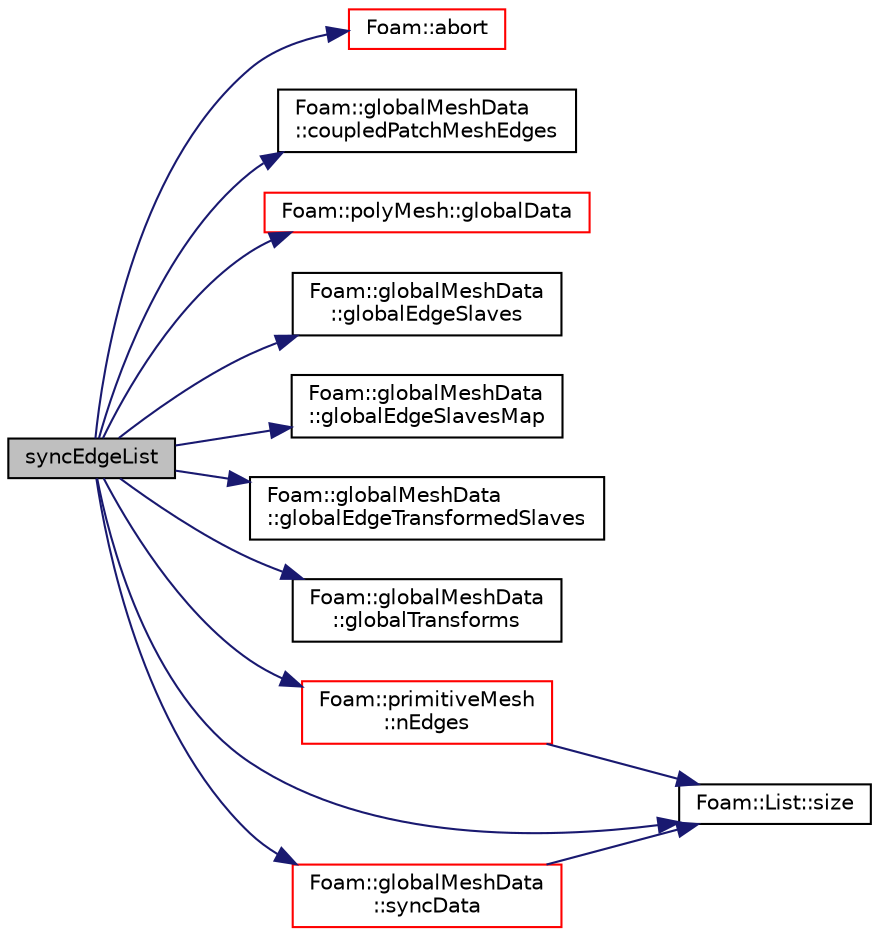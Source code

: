 digraph "syncEdgeList"
{
  bgcolor="transparent";
  edge [fontname="Helvetica",fontsize="10",labelfontname="Helvetica",labelfontsize="10"];
  node [fontname="Helvetica",fontsize="10",shape=record];
  rankdir="LR";
  Node1 [label="syncEdgeList",height=0.2,width=0.4,color="black", fillcolor="grey75", style="filled", fontcolor="black"];
  Node1 -> Node2 [color="midnightblue",fontsize="10",style="solid",fontname="Helvetica"];
  Node2 [label="Foam::abort",height=0.2,width=0.4,color="red",URL="$a10725.html#a447107a607d03e417307c203fa5fb44b"];
  Node1 -> Node3 [color="midnightblue",fontsize="10",style="solid",fontname="Helvetica"];
  Node3 [label="Foam::globalMeshData\l::coupledPatchMeshEdges",height=0.2,width=0.4,color="black",URL="$a00933.html#a206c91a48fcb2446ebdd2216f199441f",tooltip="Return map from coupledPatch edges to mesh edges. "];
  Node1 -> Node4 [color="midnightblue",fontsize="10",style="solid",fontname="Helvetica"];
  Node4 [label="Foam::polyMesh::globalData",height=0.2,width=0.4,color="red",URL="$a01916.html#ad152d9d2d71b7bb6ab77c5ef580cb8ee",tooltip="Return parallel info. "];
  Node1 -> Node5 [color="midnightblue",fontsize="10",style="solid",fontname="Helvetica"];
  Node5 [label="Foam::globalMeshData\l::globalEdgeSlaves",height=0.2,width=0.4,color="black",URL="$a00933.html#a2fe434058aaa65022a8f6784f9c20cfa"];
  Node1 -> Node6 [color="midnightblue",fontsize="10",style="solid",fontname="Helvetica"];
  Node6 [label="Foam::globalMeshData\l::globalEdgeSlavesMap",height=0.2,width=0.4,color="black",URL="$a00933.html#a067b1361a138e9d2c68277599f43ebe6"];
  Node1 -> Node7 [color="midnightblue",fontsize="10",style="solid",fontname="Helvetica"];
  Node7 [label="Foam::globalMeshData\l::globalEdgeTransformedSlaves",height=0.2,width=0.4,color="black",URL="$a00933.html#a2c591aed92bccffe0d99b4f1b45a5de0"];
  Node1 -> Node8 [color="midnightblue",fontsize="10",style="solid",fontname="Helvetica"];
  Node8 [label="Foam::globalMeshData\l::globalTransforms",height=0.2,width=0.4,color="black",URL="$a00933.html#a6c50db3dabc2d62e0af8cce92919e697",tooltip="Global transforms numbering. "];
  Node1 -> Node9 [color="midnightblue",fontsize="10",style="solid",fontname="Helvetica"];
  Node9 [label="Foam::primitiveMesh\l::nEdges",height=0.2,width=0.4,color="red",URL="$a01967.html#a1db9478309c639504a743b7b194226f4"];
  Node9 -> Node10 [color="midnightblue",fontsize="10",style="solid",fontname="Helvetica"];
  Node10 [label="Foam::List::size",height=0.2,width=0.4,color="black",URL="$a01364.html#a8a5f6fa29bd4b500caf186f60245b384",tooltip="Override size to be inconsistent with allocated storage. "];
  Node1 -> Node10 [color="midnightblue",fontsize="10",style="solid",fontname="Helvetica"];
  Node1 -> Node11 [color="midnightblue",fontsize="10",style="solid",fontname="Helvetica"];
  Node11 [label="Foam::globalMeshData\l::syncData",height=0.2,width=0.4,color="red",URL="$a00933.html#a81fffc5ec4bfe50dd3ba0a3ca38ee2f1",tooltip="Helper: synchronise data with transforms. "];
  Node11 -> Node10 [color="midnightblue",fontsize="10",style="solid",fontname="Helvetica"];
}
